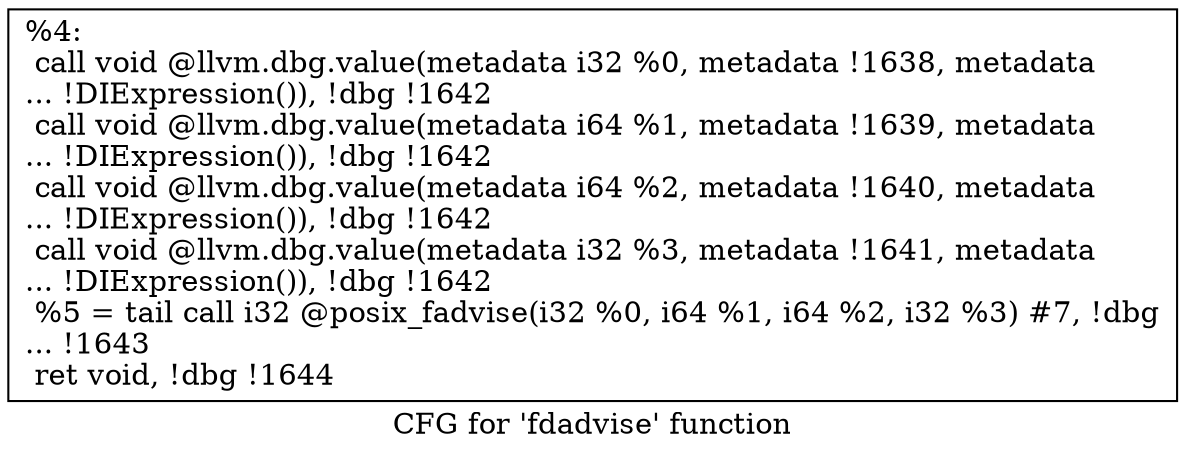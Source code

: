 digraph "CFG for 'fdadvise' function" {
	label="CFG for 'fdadvise' function";

	Node0x13b87c0 [shape=record,label="{%4:\l  call void @llvm.dbg.value(metadata i32 %0, metadata !1638, metadata\l... !DIExpression()), !dbg !1642\l  call void @llvm.dbg.value(metadata i64 %1, metadata !1639, metadata\l... !DIExpression()), !dbg !1642\l  call void @llvm.dbg.value(metadata i64 %2, metadata !1640, metadata\l... !DIExpression()), !dbg !1642\l  call void @llvm.dbg.value(metadata i32 %3, metadata !1641, metadata\l... !DIExpression()), !dbg !1642\l  %5 = tail call i32 @posix_fadvise(i32 %0, i64 %1, i64 %2, i32 %3) #7, !dbg\l... !1643\l  ret void, !dbg !1644\l}"];
}
